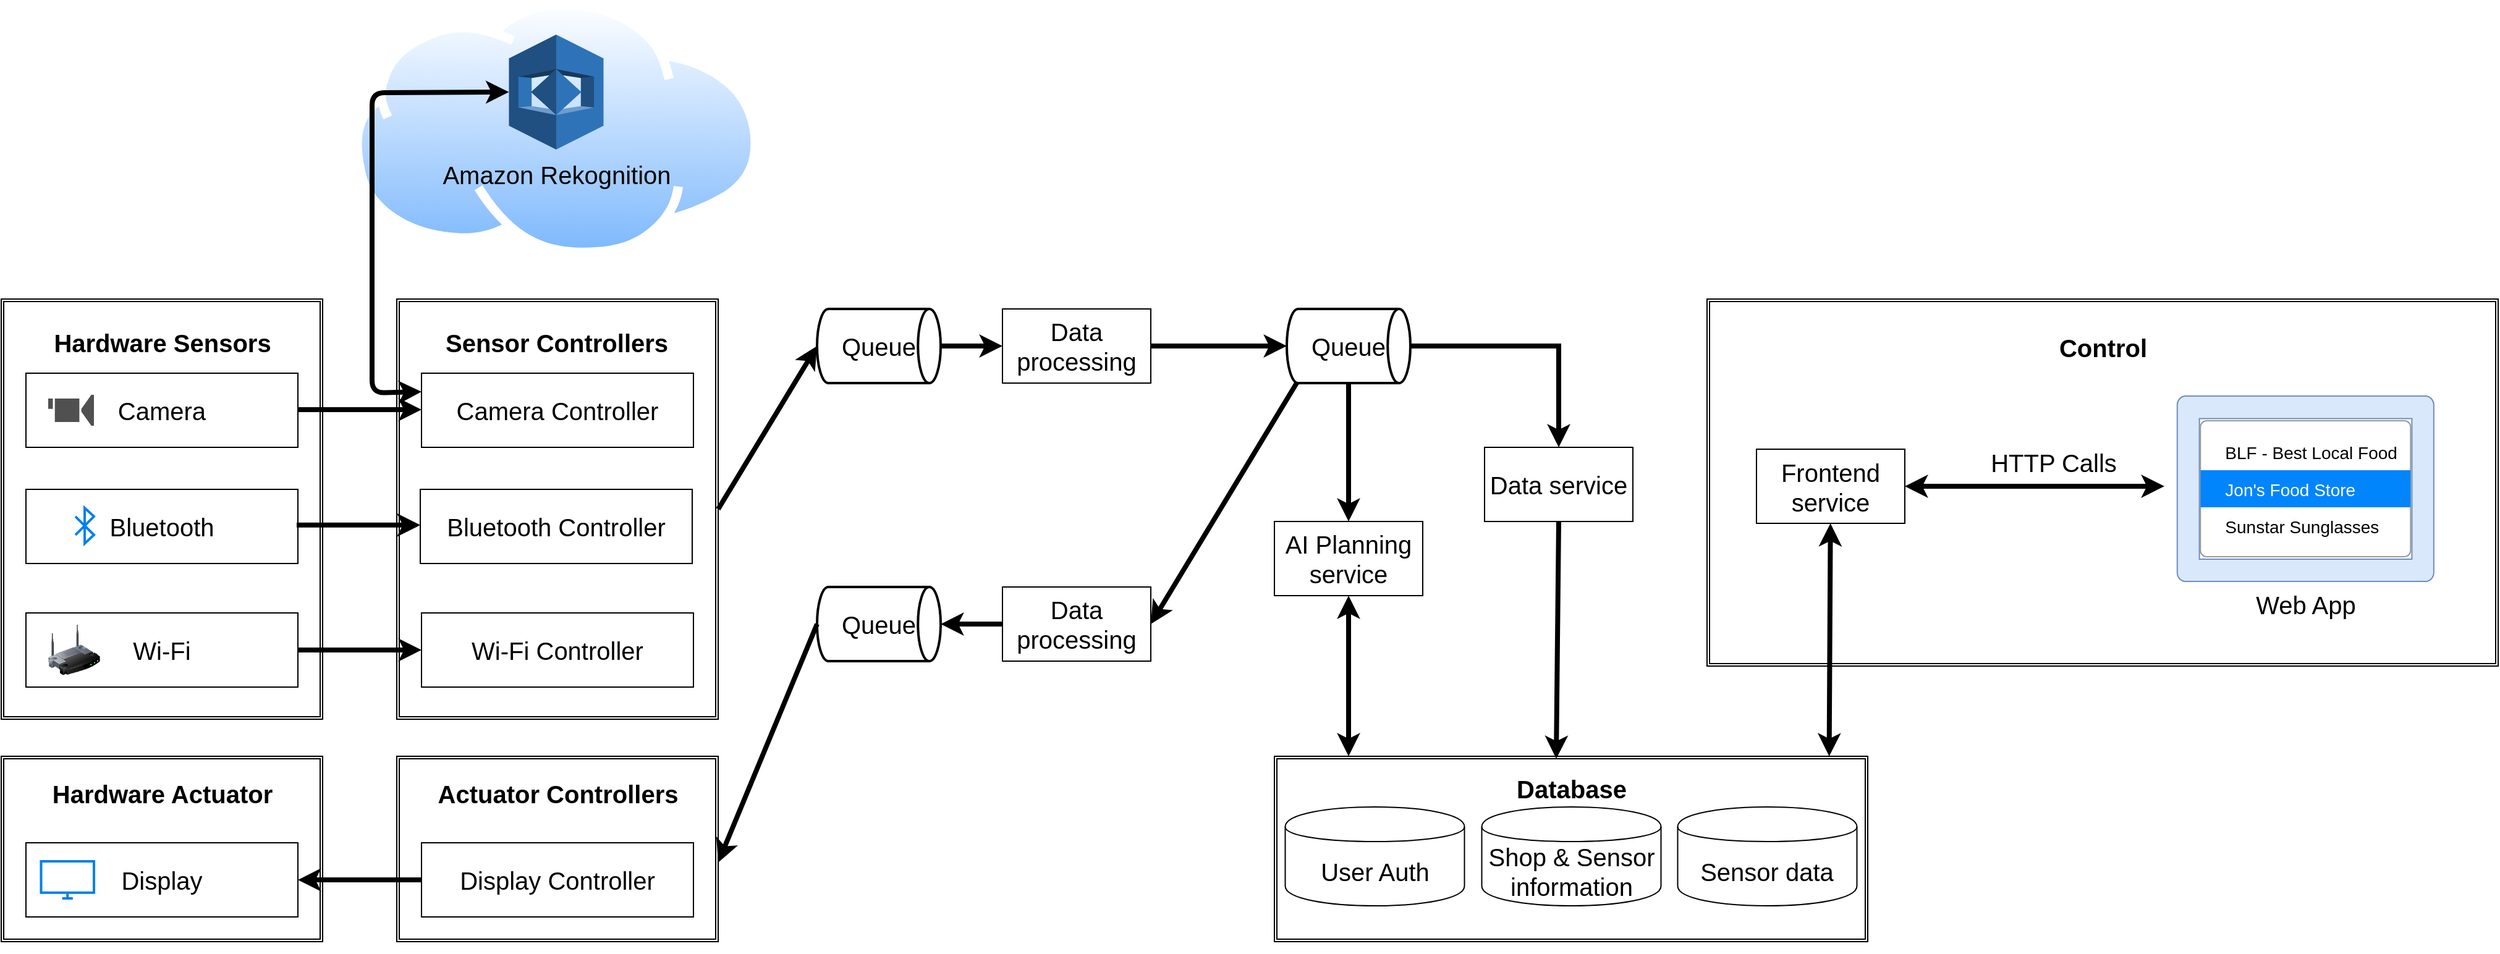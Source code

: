 <mxfile version="13.4.1" type="device"><diagram id="7mcNRXjc0NraGpx_m4gp" name="Page-1"><mxGraphModel dx="2066" dy="1168" grid="1" gridSize="20" guides="1" tooltips="1" connect="1" arrows="1" fold="1" page="1" pageScale="1" pageWidth="2336" pageHeight="1654" math="0" shadow="0"><root><mxCell id="0"/><mxCell id="1" parent="0"/><mxCell id="D8UxfpK7lA3f7KF0-BK6-9" value="" style="aspect=fixed;perimeter=ellipsePerimeter;html=1;align=center;shadow=0;dashed=0;spacingTop=3;image;image=img/lib/active_directory/internet_cloud.svg;" vertex="1" parent="1"><mxGeometry x="324" y="5.05" width="330" height="207.9" as="geometry"/></mxCell><mxCell id="6o5b2V2E4QKrn93HyBNC-13" value="" style="shape=ext;double=1;rounded=0;whiteSpace=wrap;html=1;fontSize=20;" parent="1" vertex="1"><mxGeometry x="1070" y="617" width="480" height="150" as="geometry"/></mxCell><mxCell id="6o5b2V2E4QKrn93HyBNC-10" value="" style="shape=ext;double=1;rounded=0;whiteSpace=wrap;html=1;fontSize=20;" parent="1" vertex="1"><mxGeometry x="360" y="617" width="260" height="150" as="geometry"/></mxCell><mxCell id="6o5b2V2E4QKrn93HyBNC-1" value="" style="shape=ext;double=1;rounded=0;whiteSpace=wrap;html=1;fontSize=20;" parent="1" vertex="1"><mxGeometry x="360" y="247" width="260" height="340" as="geometry"/></mxCell><mxCell id="kzh_-9Oiedb4wemS-IFL-35" value="" style="shape=ext;double=1;rounded=0;whiteSpace=wrap;html=1;fontSize=20;" parent="1" vertex="1"><mxGeometry x="1420" y="247" width="640" height="297" as="geometry"/></mxCell><mxCell id="3SHRTboqrRlh6UkR22-T-19" value="" style="shape=ext;double=1;rounded=0;whiteSpace=wrap;html=1;fontSize=20;" parent="1" vertex="1"><mxGeometry x="40" y="247" width="260" height="340" as="geometry"/></mxCell><mxCell id="3SHRTboqrRlh6UkR22-T-1" value="Bluetooth" style="rounded=0;whiteSpace=wrap;html=1;fontSize=20;align=center;labelPosition=center;verticalLabelPosition=middle;verticalAlign=middle;" parent="1" vertex="1"><mxGeometry x="60" y="401" width="220" height="60" as="geometry"/></mxCell><mxCell id="3SHRTboqrRlh6UkR22-T-2" value="Wi-Fi" style="rounded=0;whiteSpace=wrap;html=1;fontSize=20;" parent="1" vertex="1"><mxGeometry x="60" y="501" width="220" height="60" as="geometry"/></mxCell><mxCell id="3SHRTboqrRlh6UkR22-T-4" value="Camera" style="rounded=0;whiteSpace=wrap;html=1;fontSize=20;" parent="1" vertex="1"><mxGeometry x="60" y="307" width="220" height="60" as="geometry"/></mxCell><mxCell id="3SHRTboqrRlh6UkR22-T-9" value="Hardware Sensors" style="text;strokeColor=none;fillColor=none;html=1;fontSize=20;fontStyle=1;verticalAlign=middle;align=center;" parent="1" vertex="1"><mxGeometry x="125" y="267" width="90" height="30" as="geometry"/></mxCell><mxCell id="3SHRTboqrRlh6UkR22-T-17" value="" style="endArrow=classic;html=1;exitX=1;exitY=0.5;exitDx=0;exitDy=0;fontSize=20;entryX=0;entryY=0.5;entryDx=0;entryDy=0;strokeWidth=4;" parent="1" source="3SHRTboqrRlh6UkR22-T-2" target="6o5b2V2E4QKrn93HyBNC-6" edge="1"><mxGeometry width="50" height="50" relative="1" as="geometry"><mxPoint x="320" y="356" as="sourcePoint"/><mxPoint x="320" y="626" as="targetPoint"/></mxGeometry></mxCell><mxCell id="3SHRTboqrRlh6UkR22-T-29" value="Queue" style="strokeWidth=2;html=1;shape=mxgraph.flowchart.direct_data;whiteSpace=wrap;fontSize=20;" parent="1" vertex="1"><mxGeometry x="700" y="255" width="100" height="60" as="geometry"/></mxCell><mxCell id="3SHRTboqrRlh6UkR22-T-32" value="" style="endArrow=classic;html=1;exitX=1;exitY=0.5;exitDx=0;exitDy=0;entryX=0;entryY=0.5;entryDx=0;entryDy=0;entryPerimeter=0;fontSize=20;strokeWidth=4;" parent="1" source="6o5b2V2E4QKrn93HyBNC-1" target="3SHRTboqrRlh6UkR22-T-29" edge="1"><mxGeometry width="50" height="50" relative="1" as="geometry"><mxPoint x="580" y="537" as="sourcePoint"/><mxPoint x="780" y="188.5" as="targetPoint"/></mxGeometry></mxCell><mxCell id="3SHRTboqrRlh6UkR22-T-36" value="Frontend service" style="rounded=0;whiteSpace=wrap;html=1;fontSize=20;" parent="1" vertex="1"><mxGeometry x="1460" y="368.5" width="120" height="60" as="geometry"/></mxCell><mxCell id="3SHRTboqrRlh6UkR22-T-38" value="Web App" style="aspect=fixed;pointerEvents=1;shadow=0;dashed=0;html=1;strokeColor=#6c8ebf;labelPosition=center;verticalLabelPosition=bottom;verticalAlign=top;align=center;fillColor=#dae8fc;shape=mxgraph.mscae.enterprise.performance_monitor;fontSize=20;" parent="1" vertex="1"><mxGeometry x="1800" y="325.5" width="208.33" height="150" as="geometry"/></mxCell><mxCell id="3SHRTboqrRlh6UkR22-T-49" value="" style="edgeStyle=orthogonalEdgeStyle;rounded=0;orthogonalLoop=1;jettySize=auto;html=1;fontSize=20;entryX=0;entryY=0.5;entryDx=0;entryDy=0;exitX=1;exitY=0.5;exitDx=0;exitDy=0;exitPerimeter=0;strokeWidth=4;" parent="1" source="3SHRTboqrRlh6UkR22-T-29" target="3SHRTboqrRlh6UkR22-T-45" edge="1"><mxGeometry relative="1" as="geometry"><mxPoint x="800" y="325" as="sourcePoint"/></mxGeometry></mxCell><mxCell id="3SHRTboqrRlh6UkR22-T-45" value="Data processing" style="rounded=0;whiteSpace=wrap;html=1;fontSize=20;" parent="1" vertex="1"><mxGeometry x="850" y="255" width="120" height="60" as="geometry"/></mxCell><mxCell id="3SHRTboqrRlh6UkR22-T-46" value="Data service" style="rounded=0;whiteSpace=wrap;html=1;fontSize=20;" parent="1" vertex="1"><mxGeometry x="1240" y="367" width="120" height="60" as="geometry"/></mxCell><mxCell id="3SHRTboqrRlh6UkR22-T-73" style="edgeStyle=orthogonalEdgeStyle;rounded=0;orthogonalLoop=1;jettySize=auto;html=1;exitX=1;exitY=0.5;exitDx=0;exitDy=0;exitPerimeter=0;entryX=0.5;entryY=0;entryDx=0;entryDy=0;fontSize=20;strokeWidth=4;" parent="1" source="3SHRTboqrRlh6UkR22-T-48" target="3SHRTboqrRlh6UkR22-T-46" edge="1"><mxGeometry relative="1" as="geometry"/></mxCell><mxCell id="3SHRTboqrRlh6UkR22-T-48" value="Queue" style="strokeWidth=2;html=1;shape=mxgraph.flowchart.direct_data;whiteSpace=wrap;fontSize=20;" parent="1" vertex="1"><mxGeometry x="1080" y="255" width="100" height="60" as="geometry"/></mxCell><mxCell id="3SHRTboqrRlh6UkR22-T-50" value="" style="edgeStyle=orthogonalEdgeStyle;rounded=0;orthogonalLoop=1;jettySize=auto;html=1;fontSize=20;exitX=1;exitY=0.5;exitDx=0;exitDy=0;entryX=0;entryY=0.5;entryDx=0;entryDy=0;entryPerimeter=0;strokeWidth=4;" parent="1" source="3SHRTboqrRlh6UkR22-T-45" target="3SHRTboqrRlh6UkR22-T-48" edge="1"><mxGeometry relative="1" as="geometry"><mxPoint x="860.0" y="295" as="sourcePoint"/><mxPoint x="810.0" y="295" as="targetPoint"/></mxGeometry></mxCell><mxCell id="3SHRTboqrRlh6UkR22-T-54" value="" style="endArrow=classic;html=1;fontSize=20;exitX=0.5;exitY=1;exitDx=0;exitDy=0;strokeWidth=4;" parent="1" source="3SHRTboqrRlh6UkR22-T-46" edge="1"><mxGeometry width="50" height="50" relative="1" as="geometry"><mxPoint x="1070" y="615" as="sourcePoint"/><mxPoint x="1298" y="619" as="targetPoint"/></mxGeometry></mxCell><mxCell id="3SHRTboqrRlh6UkR22-T-61" value="" style="endArrow=classic;startArrow=classic;html=1;fontSize=20;strokeWidth=4;exitX=0.935;exitY=0;exitDx=0;exitDy=0;exitPerimeter=0;" parent="1" source="6o5b2V2E4QKrn93HyBNC-13" target="3SHRTboqrRlh6UkR22-T-36" edge="1"><mxGeometry width="50" height="50" relative="1" as="geometry"><mxPoint x="1520" y="614" as="sourcePoint"/><mxPoint x="1581" y="580" as="targetPoint"/></mxGeometry></mxCell><mxCell id="3SHRTboqrRlh6UkR22-T-62" value="" style="endArrow=classic;startArrow=classic;html=1;fontSize=20;exitX=1;exitY=0.5;exitDx=0;exitDy=0;strokeWidth=4;" parent="1" source="3SHRTboqrRlh6UkR22-T-36" edge="1"><mxGeometry width="50" height="50" relative="1" as="geometry"><mxPoint x="800" y="611.5" as="sourcePoint"/><mxPoint x="1790" y="398.5" as="targetPoint"/></mxGeometry></mxCell><mxCell id="twbamjjwFv4taeOZljNA-12" value="HTTP Calls" style="edgeLabel;html=1;align=center;verticalAlign=middle;resizable=0;points=[];fontSize=20;" parent="3SHRTboqrRlh6UkR22-T-62" vertex="1" connectable="0"><mxGeometry x="0.758" y="3" relative="1" as="geometry"><mxPoint x="-64.71" y="-17" as="offset"/></mxGeometry></mxCell><mxCell id="3SHRTboqrRlh6UkR22-T-66" value="AI Planning service" style="rounded=0;whiteSpace=wrap;html=1;fontSize=20;" parent="1" vertex="1"><mxGeometry x="1070" y="427" width="120" height="60" as="geometry"/></mxCell><mxCell id="3SHRTboqrRlh6UkR22-T-69" value="" style="endArrow=classic;html=1;fontSize=20;exitX=0.5;exitY=1;exitDx=0;exitDy=0;exitPerimeter=0;entryX=0.5;entryY=0;entryDx=0;entryDy=0;strokeWidth=4;" parent="1" source="3SHRTboqrRlh6UkR22-T-48" target="3SHRTboqrRlh6UkR22-T-66" edge="1"><mxGeometry width="50" height="50" relative="1" as="geometry"><mxPoint x="1070" y="615" as="sourcePoint"/><mxPoint x="1120" y="565" as="targetPoint"/></mxGeometry></mxCell><mxCell id="twbamjjwFv4taeOZljNA-10" value="" style="endArrow=classic;startArrow=classic;html=1;fontSize=20;entryX=0.5;entryY=1;entryDx=0;entryDy=0;strokeWidth=4;exitX=0.125;exitY=0;exitDx=0;exitDy=0;exitPerimeter=0;" parent="1" source="6o5b2V2E4QKrn93HyBNC-13" target="3SHRTboqrRlh6UkR22-T-66" edge="1"><mxGeometry width="50" height="50" relative="1" as="geometry"><mxPoint x="1130" y="613" as="sourcePoint"/><mxPoint x="1440.0" y="455" as="targetPoint"/></mxGeometry></mxCell><mxCell id="kzh_-9Oiedb4wemS-IFL-1" value="" style="html=1;verticalLabelPosition=bottom;align=center;labelBackgroundColor=#ffffff;verticalAlign=top;strokeWidth=2;strokeColor=#0080F0;shadow=0;dashed=0;shape=mxgraph.ios7.icons.bluetooth;pointerEvents=1" parent="1" vertex="1"><mxGeometry x="100" y="416" width="15" height="28.8" as="geometry"/></mxCell><mxCell id="kzh_-9Oiedb4wemS-IFL-2" value="" style="image;html=1;image=img/lib/clip_art/networking/Wireless_Router_128x128.png;align=center;" parent="1" vertex="1"><mxGeometry x="78" y="496" width="42" height="70" as="geometry"/></mxCell><mxCell id="kzh_-9Oiedb4wemS-IFL-3" value="" style="pointerEvents=1;shadow=0;dashed=0;html=1;strokeColor=none;fillColor=#505050;labelPosition=center;verticalLabelPosition=bottom;verticalAlign=top;outlineConnect=0;align=center;shape=mxgraph.office.devices.video_camera;" parent="1" vertex="1"><mxGeometry x="78" y="324.5" width="37" height="25" as="geometry"/></mxCell><mxCell id="kzh_-9Oiedb4wemS-IFL-4" value="" style="shape=ext;double=1;rounded=0;whiteSpace=wrap;html=1;fontSize=20;" parent="1" vertex="1"><mxGeometry x="40" y="617" width="260" height="150" as="geometry"/></mxCell><mxCell id="kzh_-9Oiedb4wemS-IFL-5" value="Hardware Actuator" style="text;strokeColor=none;fillColor=none;html=1;fontSize=20;fontStyle=1;verticalAlign=middle;align=center;" parent="1" vertex="1"><mxGeometry x="125" y="632" width="90" height="30" as="geometry"/></mxCell><mxCell id="kzh_-9Oiedb4wemS-IFL-6" value="Display" style="rounded=0;whiteSpace=wrap;html=1;fontSize=20;align=center;labelPosition=center;verticalLabelPosition=middle;verticalAlign=middle;" parent="1" vertex="1"><mxGeometry x="60" y="687" width="220" height="60" as="geometry"/></mxCell><mxCell id="kzh_-9Oiedb4wemS-IFL-7" style="edgeStyle=orthogonalEdgeStyle;rounded=0;orthogonalLoop=1;jettySize=auto;html=1;exitX=0.5;exitY=1;exitDx=0;exitDy=0;" parent="1" source="kzh_-9Oiedb4wemS-IFL-4" target="kzh_-9Oiedb4wemS-IFL-4" edge="1"><mxGeometry relative="1" as="geometry"/></mxCell><mxCell id="kzh_-9Oiedb4wemS-IFL-8" value="" style="html=1;verticalLabelPosition=bottom;align=center;labelBackgroundColor=#ffffff;verticalAlign=top;strokeWidth=2;strokeColor=#0080F0;shadow=0;dashed=0;shape=mxgraph.ios7.icons.monitor;" parent="1" vertex="1"><mxGeometry x="72.25" y="702" width="42.75" height="30" as="geometry"/></mxCell><mxCell id="kzh_-9Oiedb4wemS-IFL-10" value="" style="endArrow=classic;html=1;entryX=1;entryY=0.5;entryDx=0;entryDy=0;fontSize=20;strokeWidth=4;exitX=0;exitY=0.5;exitDx=0;exitDy=0;" parent="1" source="6o5b2V2E4QKrn93HyBNC-12" target="kzh_-9Oiedb4wemS-IFL-6" edge="1"><mxGeometry width="50" height="50" relative="1" as="geometry"><mxPoint x="380" y="707" as="sourcePoint"/><mxPoint x="460" y="842" as="targetPoint"/></mxGeometry></mxCell><mxCell id="kzh_-9Oiedb4wemS-IFL-11" value="Queue" style="strokeWidth=2;html=1;shape=mxgraph.flowchart.direct_data;whiteSpace=wrap;fontSize=20;" parent="1" vertex="1"><mxGeometry x="700" y="480" width="100" height="60" as="geometry"/></mxCell><mxCell id="kzh_-9Oiedb4wemS-IFL-12" value="" style="endArrow=classic;html=1;exitX=0;exitY=0.5;exitDx=0;exitDy=0;fontSize=20;exitPerimeter=0;strokeWidth=4;entryX=1;entryY=0.573;entryDx=0;entryDy=0;entryPerimeter=0;" parent="1" source="kzh_-9Oiedb4wemS-IFL-11" target="6o5b2V2E4QKrn93HyBNC-10" edge="1"><mxGeometry width="50" height="50" relative="1" as="geometry"><mxPoint x="580" y="847" as="sourcePoint"/><mxPoint x="640" y="727" as="targetPoint"/></mxGeometry></mxCell><mxCell id="kzh_-9Oiedb4wemS-IFL-13" value="Data processing" style="rounded=0;whiteSpace=wrap;html=1;fontSize=20;" parent="1" vertex="1"><mxGeometry x="850" y="480" width="120" height="60" as="geometry"/></mxCell><mxCell id="kzh_-9Oiedb4wemS-IFL-26" value="" style="html=1;shadow=0;dashed=0;shape=mxgraph.bootstrap.rrect;rSize=5;fillColor=#ffffff;strokeColor=#999999;align=center;" parent="1" vertex="1"><mxGeometry x="1819.16" y="345.5" width="170" height="110" as="geometry"/></mxCell><mxCell id="kzh_-9Oiedb4wemS-IFL-27" value="BLF - Best Local Food" style="fillColor=none;strokeColor=none;align=left;spacing=20;fontSize=14;" parent="kzh_-9Oiedb4wemS-IFL-26" vertex="1"><mxGeometry width="170" height="30" relative="1" as="geometry"><mxPoint y="10" as="offset"/></mxGeometry></mxCell><mxCell id="kzh_-9Oiedb4wemS-IFL-28" value="Jon's Food Store" style="fillColor=#0085FC;strokeColor=none;fontColor=#ffffff;align=left;spacing=20;fontSize=14;" parent="kzh_-9Oiedb4wemS-IFL-26" vertex="1"><mxGeometry width="170" height="30" relative="1" as="geometry"><mxPoint y="40" as="offset"/></mxGeometry></mxCell><mxCell id="kzh_-9Oiedb4wemS-IFL-29" value="Sunstar Sunglasses" style="fillColor=none;strokeColor=none;align=left;spacing=20;fontSize=14;" parent="kzh_-9Oiedb4wemS-IFL-26" vertex="1"><mxGeometry width="170" height="30" relative="1" as="geometry"><mxPoint y="70" as="offset"/></mxGeometry></mxCell><mxCell id="kzh_-9Oiedb4wemS-IFL-33" value="" style="endArrow=classic;html=1;exitX=0;exitY=0.5;exitDx=0;exitDy=0;entryX=1;entryY=0.5;entryDx=0;entryDy=0;fontSize=20;entryPerimeter=0;strokeWidth=4;" parent="1" source="kzh_-9Oiedb4wemS-IFL-13" target="kzh_-9Oiedb4wemS-IFL-11" edge="1"><mxGeometry width="50" height="50" relative="1" as="geometry"><mxPoint x="900" y="705" as="sourcePoint"/><mxPoint x="780" y="657" as="targetPoint"/></mxGeometry></mxCell><mxCell id="kzh_-9Oiedb4wemS-IFL-34" value="" style="endArrow=classic;startArrow=none;html=1;fontSize=20;entryX=1;entryY=0.5;entryDx=0;entryDy=0;exitX=0.08;exitY=1;exitDx=0;exitDy=0;exitPerimeter=0;endFill=1;startFill=0;strokeWidth=4;" parent="1" source="3SHRTboqrRlh6UkR22-T-48" target="kzh_-9Oiedb4wemS-IFL-13" edge="1"><mxGeometry width="50" height="50" relative="1" as="geometry"><mxPoint x="1085" y="819" as="sourcePoint"/><mxPoint x="880" y="679" as="targetPoint"/></mxGeometry></mxCell><mxCell id="kzh_-9Oiedb4wemS-IFL-36" value="Control" style="text;strokeColor=none;fillColor=none;html=1;fontSize=20;fontStyle=1;verticalAlign=middle;align=center;" parent="1" vertex="1"><mxGeometry x="1695" y="270.5" width="90" height="30" as="geometry"/></mxCell><mxCell id="6o5b2V2E4QKrn93HyBNC-4" value="Sensor Controllers" style="text;strokeColor=none;fillColor=none;html=1;fontSize=20;fontStyle=1;verticalAlign=middle;align=center;" parent="1" vertex="1"><mxGeometry x="444" y="267" width="90" height="30" as="geometry"/></mxCell><mxCell id="6o5b2V2E4QKrn93HyBNC-5" value="Bluetooth Controller" style="rounded=0;whiteSpace=wrap;html=1;fontSize=20;align=center;labelPosition=center;verticalLabelPosition=middle;verticalAlign=middle;" parent="1" vertex="1"><mxGeometry x="379" y="401" width="220" height="60" as="geometry"/></mxCell><mxCell id="6o5b2V2E4QKrn93HyBNC-6" value="Wi-Fi Controller" style="rounded=0;whiteSpace=wrap;html=1;fontSize=20;" parent="1" vertex="1"><mxGeometry x="380" y="501" width="220" height="60" as="geometry"/></mxCell><mxCell id="6o5b2V2E4QKrn93HyBNC-7" value="Camera Controller" style="rounded=0;whiteSpace=wrap;html=1;fontSize=20;" parent="1" vertex="1"><mxGeometry x="380" y="307" width="220" height="60" as="geometry"/></mxCell><mxCell id="6o5b2V2E4QKrn93HyBNC-8" value="" style="endArrow=classic;html=1;exitX=1;exitY=0.5;exitDx=0;exitDy=0;fontSize=20;entryX=0;entryY=0.5;entryDx=0;entryDy=0;strokeWidth=4;" parent="1" edge="1"><mxGeometry width="50" height="50" relative="1" as="geometry"><mxPoint x="280" y="336.5" as="sourcePoint"/><mxPoint x="380" y="336.5" as="targetPoint"/></mxGeometry></mxCell><mxCell id="6o5b2V2E4QKrn93HyBNC-9" value="" style="endArrow=classic;html=1;exitX=1;exitY=0.5;exitDx=0;exitDy=0;fontSize=20;entryX=0;entryY=0.5;entryDx=0;entryDy=0;strokeWidth=4;" parent="1" edge="1"><mxGeometry width="50" height="50" relative="1" as="geometry"><mxPoint x="279" y="429.9" as="sourcePoint"/><mxPoint x="379" y="429.9" as="targetPoint"/></mxGeometry></mxCell><mxCell id="6o5b2V2E4QKrn93HyBNC-11" value="Actuator Controllers" style="text;strokeColor=none;fillColor=none;html=1;fontSize=20;fontStyle=1;verticalAlign=middle;align=center;" parent="1" vertex="1"><mxGeometry x="445" y="632" width="90" height="30" as="geometry"/></mxCell><mxCell id="6o5b2V2E4QKrn93HyBNC-12" value="Display Controller" style="rounded=0;whiteSpace=wrap;html=1;fontSize=20;align=center;labelPosition=center;verticalLabelPosition=middle;verticalAlign=middle;" parent="1" vertex="1"><mxGeometry x="380" y="687" width="220" height="60" as="geometry"/></mxCell><mxCell id="6o5b2V2E4QKrn93HyBNC-14" value="Database" style="text;strokeColor=none;fillColor=none;html=1;fontSize=20;fontStyle=1;verticalAlign=middle;align=center;" parent="1" vertex="1"><mxGeometry x="1265.25" y="628" width="90" height="30" as="geometry"/></mxCell><mxCell id="6o5b2V2E4QKrn93HyBNC-17" value="Shop &amp;amp; Sensor information" style="shape=cylinder;whiteSpace=wrap;html=1;boundedLbl=1;backgroundOutline=1;fontSize=20;" parent="1" vertex="1"><mxGeometry x="1237.75" y="658" width="145" height="80" as="geometry"/></mxCell><mxCell id="6o5b2V2E4QKrn93HyBNC-18" value="Sensor data" style="shape=cylinder;whiteSpace=wrap;html=1;boundedLbl=1;backgroundOutline=1;fontSize=20;" parent="1" vertex="1"><mxGeometry x="1396.25" y="658" width="145" height="80" as="geometry"/></mxCell><mxCell id="6o5b2V2E4QKrn93HyBNC-19" value="User Auth" style="shape=cylinder;whiteSpace=wrap;html=1;boundedLbl=1;backgroundOutline=1;fontSize=20;" parent="1" vertex="1"><mxGeometry x="1078.75" y="658" width="145" height="80" as="geometry"/></mxCell><mxCell id="D8UxfpK7lA3f7KF0-BK6-7" value="" style="group" vertex="1" connectable="0" parent="1"><mxGeometry x="379" y="39" width="251" height="169.95" as="geometry"/></mxCell><mxCell id="D8UxfpK7lA3f7KF0-BK6-3" value="" style="outlineConnect=0;dashed=0;verticalLabelPosition=bottom;verticalAlign=top;align=center;html=1;shape=mxgraph.aws3.rekognition;fillColor=#2E73B8;gradientColor=none;" vertex="1" parent="D8UxfpK7lA3f7KF0-BK6-7"><mxGeometry x="71.75" y="-6" width="76.5" height="93" as="geometry"/></mxCell><mxCell id="D8UxfpK7lA3f7KF0-BK6-6" value="&lt;font style=&quot;font-size: 20px&quot;&gt;Amazon Rekognition&lt;/font&gt;" style="text;html=1;align=center;verticalAlign=middle;resizable=0;points=[];autosize=1;" vertex="1" parent="D8UxfpK7lA3f7KF0-BK6-7"><mxGeometry y="97" width="220" height="20" as="geometry"/></mxCell><mxCell id="D8UxfpK7lA3f7KF0-BK6-8" value="" style="endArrow=classic;startArrow=classic;html=1;fontSize=20;entryX=0;entryY=0.5;entryDx=0;entryDy=0;strokeWidth=4;entryPerimeter=0;exitX=0;exitY=0.25;exitDx=0;exitDy=0;" edge="1" parent="1" source="6o5b2V2E4QKrn93HyBNC-7" target="D8UxfpK7lA3f7KF0-BK6-3"><mxGeometry width="50" height="50" relative="1" as="geometry"><mxPoint x="340" y="209" as="sourcePoint"/><mxPoint x="340" y="83" as="targetPoint"/><Array as="points"><mxPoint x="340" y="323"/><mxPoint x="340" y="80"/></Array></mxGeometry></mxCell></root></mxGraphModel></diagram></mxfile>